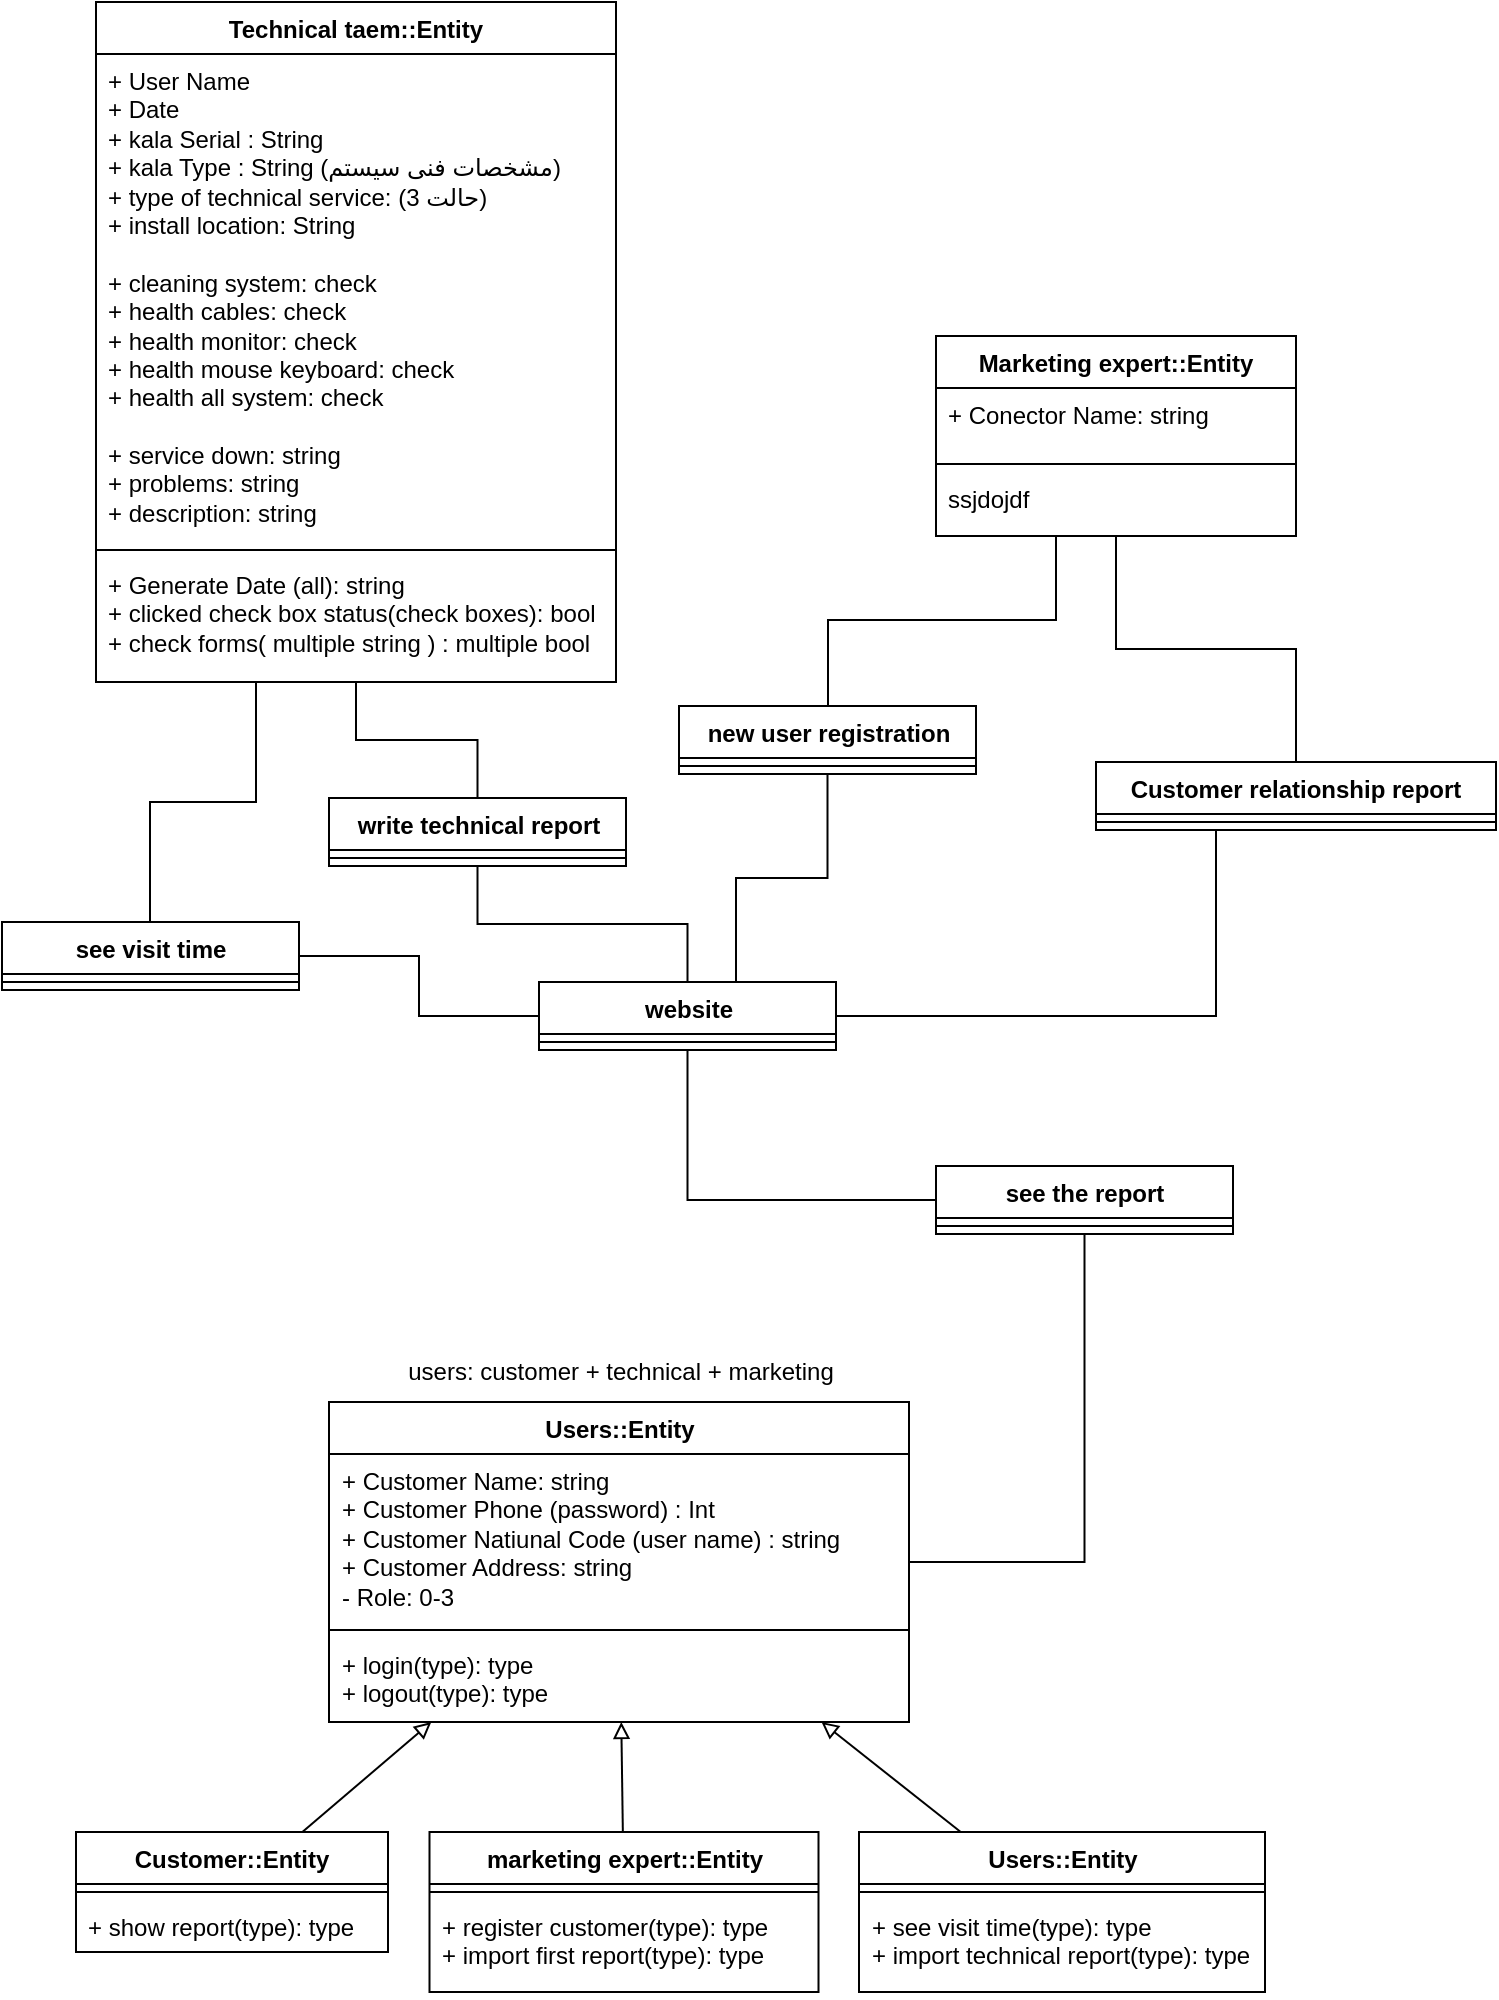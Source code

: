 <mxfile version="24.5.2" type="device">
  <diagram name="Page-1" id="0TwJOmT5Vci2AIZuuSy_">
    <mxGraphModel dx="2442" dy="-924" grid="1" gridSize="10" guides="1" tooltips="1" connect="1" arrows="1" fold="1" page="1" pageScale="1" pageWidth="827" pageHeight="1169" math="0" shadow="0">
      <root>
        <mxCell id="0" />
        <mxCell id="1" parent="0" />
        <mxCell id="QYWx4w3yA3k7yFOMTbwt-451" style="edgeStyle=orthogonalEdgeStyle;rounded=0;orthogonalLoop=1;jettySize=auto;html=1;" parent="1" edge="1">
          <mxGeometry relative="1" as="geometry">
            <mxPoint x="6141" y="2789" as="sourcePoint" />
          </mxGeometry>
        </mxCell>
        <mxCell id="QYWx4w3yA3k7yFOMTbwt-452" style="edgeStyle=orthogonalEdgeStyle;rounded=0;orthogonalLoop=1;jettySize=auto;html=1;" parent="1" edge="1">
          <mxGeometry relative="1" as="geometry">
            <mxPoint x="10638.995" y="4978" as="sourcePoint" />
          </mxGeometry>
        </mxCell>
        <mxCell id="QYWx4w3yA3k7yFOMTbwt-490" value="users: customer + technical + marketing" style="text;html=1;align=center;verticalAlign=middle;resizable=0;points=[];autosize=1;strokeColor=none;fillColor=none;" parent="1" vertex="1">
          <mxGeometry x="241.5" y="3050" width="240" height="30" as="geometry" />
        </mxCell>
        <mxCell id="QYWx4w3yA3k7yFOMTbwt-503" style="rounded=0;orthogonalLoop=1;jettySize=auto;html=1;endArrow=block;endFill=0;" parent="1" source="QYWx4w3yA3k7yFOMTbwt-491" target="QYWx4w3yA3k7yFOMTbwt-515" edge="1">
          <mxGeometry relative="1" as="geometry">
            <mxPoint x="304.897" y="3199" as="targetPoint" />
          </mxGeometry>
        </mxCell>
        <mxCell id="QYWx4w3yA3k7yFOMTbwt-491" value="Customer::Entity" style="swimlane;fontStyle=1;align=center;verticalAlign=top;childLayout=stackLayout;horizontal=1;startSize=26;horizontalStack=0;resizeParent=1;resizeParentMax=0;resizeLast=0;collapsible=1;marginBottom=0;whiteSpace=wrap;html=1;" parent="1" vertex="1">
          <mxGeometry x="90" y="3295" width="156" height="60" as="geometry" />
        </mxCell>
        <mxCell id="QYWx4w3yA3k7yFOMTbwt-493" value="" style="line;strokeWidth=1;fillColor=none;align=left;verticalAlign=middle;spacingTop=-1;spacingLeft=3;spacingRight=3;rotatable=0;labelPosition=right;points=[];portConstraint=eastwest;strokeColor=inherit;" parent="QYWx4w3yA3k7yFOMTbwt-491" vertex="1">
          <mxGeometry y="26" width="156" height="8" as="geometry" />
        </mxCell>
        <mxCell id="QYWx4w3yA3k7yFOMTbwt-494" value="&lt;div&gt;+ show report(type): type&lt;/div&gt;" style="text;strokeColor=none;fillColor=none;align=left;verticalAlign=top;spacingLeft=4;spacingRight=4;overflow=hidden;rotatable=0;points=[[0,0.5],[1,0.5]];portConstraint=eastwest;whiteSpace=wrap;html=1;" parent="QYWx4w3yA3k7yFOMTbwt-491" vertex="1">
          <mxGeometry y="34" width="156" height="26" as="geometry" />
        </mxCell>
        <mxCell id="QYWx4w3yA3k7yFOMTbwt-504" style="rounded=0;orthogonalLoop=1;jettySize=auto;html=1;endArrow=block;endFill=0;" parent="1" source="QYWx4w3yA3k7yFOMTbwt-495" target="QYWx4w3yA3k7yFOMTbwt-515" edge="1">
          <mxGeometry relative="1" as="geometry">
            <mxPoint x="367.487" y="3199" as="targetPoint" />
          </mxGeometry>
        </mxCell>
        <mxCell id="QYWx4w3yA3k7yFOMTbwt-495" value="marketing expert::Entity" style="swimlane;fontStyle=1;align=center;verticalAlign=top;childLayout=stackLayout;horizontal=1;startSize=26;horizontalStack=0;resizeParent=1;resizeParentMax=0;resizeLast=0;collapsible=1;marginBottom=0;whiteSpace=wrap;html=1;" parent="1" vertex="1">
          <mxGeometry x="266.75" y="3295" width="194.5" height="80" as="geometry" />
        </mxCell>
        <mxCell id="QYWx4w3yA3k7yFOMTbwt-497" value="" style="line;strokeWidth=1;fillColor=none;align=left;verticalAlign=middle;spacingTop=-1;spacingLeft=3;spacingRight=3;rotatable=0;labelPosition=right;points=[];portConstraint=eastwest;strokeColor=inherit;" parent="QYWx4w3yA3k7yFOMTbwt-495" vertex="1">
          <mxGeometry y="26" width="194.5" height="8" as="geometry" />
        </mxCell>
        <mxCell id="QYWx4w3yA3k7yFOMTbwt-498" value="&lt;div&gt;+ register customer(type): type&lt;/div&gt;&lt;div&gt;+ import first report(&lt;span style=&quot;background-color: initial;&quot;&gt;type&lt;/span&gt;&lt;span style=&quot;background-color: initial;&quot;&gt;): type&lt;/span&gt;&lt;/div&gt;" style="text;strokeColor=none;fillColor=none;align=left;verticalAlign=top;spacingLeft=4;spacingRight=4;overflow=hidden;rotatable=0;points=[[0,0.5],[1,0.5]];portConstraint=eastwest;whiteSpace=wrap;html=1;" parent="QYWx4w3yA3k7yFOMTbwt-495" vertex="1">
          <mxGeometry y="34" width="194.5" height="46" as="geometry" />
        </mxCell>
        <mxCell id="QYWx4w3yA3k7yFOMTbwt-505" style="rounded=0;orthogonalLoop=1;jettySize=auto;html=1;endArrow=block;endFill=0;" parent="1" source="QYWx4w3yA3k7yFOMTbwt-499" target="QYWx4w3yA3k7yFOMTbwt-515" edge="1">
          <mxGeometry relative="1" as="geometry">
            <mxPoint x="433.749" y="3199" as="targetPoint" />
          </mxGeometry>
        </mxCell>
        <mxCell id="QYWx4w3yA3k7yFOMTbwt-499" value="Users::Entity" style="swimlane;fontStyle=1;align=center;verticalAlign=top;childLayout=stackLayout;horizontal=1;startSize=26;horizontalStack=0;resizeParent=1;resizeParentMax=0;resizeLast=0;collapsible=1;marginBottom=0;whiteSpace=wrap;html=1;" parent="1" vertex="1">
          <mxGeometry x="481.5" y="3295" width="203" height="80" as="geometry" />
        </mxCell>
        <mxCell id="QYWx4w3yA3k7yFOMTbwt-501" value="" style="line;strokeWidth=1;fillColor=none;align=left;verticalAlign=middle;spacingTop=-1;spacingLeft=3;spacingRight=3;rotatable=0;labelPosition=right;points=[];portConstraint=eastwest;strokeColor=inherit;" parent="QYWx4w3yA3k7yFOMTbwt-499" vertex="1">
          <mxGeometry y="26" width="203" height="8" as="geometry" />
        </mxCell>
        <mxCell id="QYWx4w3yA3k7yFOMTbwt-502" value="&lt;div&gt;&lt;span style=&quot;background-color: initial;&quot;&gt;+ see visit time(&lt;/span&gt;&lt;span style=&quot;background-color: initial;&quot;&gt;type&lt;/span&gt;&lt;span style=&quot;background-color: initial;&quot;&gt;): type&lt;/span&gt;&lt;/div&gt;&lt;div&gt;&lt;span style=&quot;background-color: initial;&quot;&gt;+ import technical report(type):&amp;nbsp;&lt;/span&gt;&lt;span style=&quot;background-color: initial;&quot;&gt;type&lt;/span&gt;&lt;/div&gt;" style="text;strokeColor=none;fillColor=none;align=left;verticalAlign=top;spacingLeft=4;spacingRight=4;overflow=hidden;rotatable=0;points=[[0,0.5],[1,0.5]];portConstraint=eastwest;whiteSpace=wrap;html=1;" parent="QYWx4w3yA3k7yFOMTbwt-499" vertex="1">
          <mxGeometry y="34" width="203" height="46" as="geometry" />
        </mxCell>
        <mxCell id="QYWx4w3yA3k7yFOMTbwt-537" style="edgeStyle=orthogonalEdgeStyle;rounded=0;orthogonalLoop=1;jettySize=auto;html=1;endArrow=none;endFill=0;" parent="1" source="QYWx4w3yA3k7yFOMTbwt-506" target="QYWx4w3yA3k7yFOMTbwt-534" edge="1">
          <mxGeometry relative="1" as="geometry" />
        </mxCell>
        <mxCell id="QYWx4w3yA3k7yFOMTbwt-538" style="edgeStyle=orthogonalEdgeStyle;rounded=0;orthogonalLoop=1;jettySize=auto;html=1;endArrow=none;endFill=0;" parent="1" source="QYWx4w3yA3k7yFOMTbwt-506" target="QYWx4w3yA3k7yFOMTbwt-532" edge="1">
          <mxGeometry relative="1" as="geometry">
            <Array as="points">
              <mxPoint x="580" y="2689" />
              <mxPoint x="466" y="2689" />
            </Array>
          </mxGeometry>
        </mxCell>
        <mxCell id="QYWx4w3yA3k7yFOMTbwt-506" value="Marketing expert::Entity" style="swimlane;fontStyle=1;align=center;verticalAlign=top;childLayout=stackLayout;horizontal=1;startSize=26;horizontalStack=0;resizeParent=1;resizeParentMax=0;resizeLast=0;collapsible=1;marginBottom=0;whiteSpace=wrap;html=1;" parent="1" vertex="1">
          <mxGeometry x="520" y="2547" width="180" height="100" as="geometry" />
        </mxCell>
        <mxCell id="QYWx4w3yA3k7yFOMTbwt-507" value="&lt;div&gt;&lt;div&gt;+ Conector Name: string&lt;/div&gt;&lt;/div&gt;&lt;div&gt;&lt;br&gt;&lt;/div&gt;" style="text;strokeColor=none;fillColor=none;align=left;verticalAlign=top;spacingLeft=4;spacingRight=4;overflow=hidden;rotatable=0;points=[[0,0.5],[1,0.5]];portConstraint=eastwest;whiteSpace=wrap;html=1;" parent="QYWx4w3yA3k7yFOMTbwt-506" vertex="1">
          <mxGeometry y="26" width="180" height="34" as="geometry" />
        </mxCell>
        <mxCell id="QYWx4w3yA3k7yFOMTbwt-508" value="" style="line;strokeWidth=1;fillColor=none;align=left;verticalAlign=middle;spacingTop=-1;spacingLeft=3;spacingRight=3;rotatable=0;labelPosition=right;points=[];portConstraint=eastwest;strokeColor=inherit;" parent="QYWx4w3yA3k7yFOMTbwt-506" vertex="1">
          <mxGeometry y="60" width="180" height="8" as="geometry" />
        </mxCell>
        <mxCell id="QYWx4w3yA3k7yFOMTbwt-509" value="ssjdojdf" style="text;strokeColor=none;fillColor=none;align=left;verticalAlign=top;spacingLeft=4;spacingRight=4;overflow=hidden;rotatable=0;points=[[0,0.5],[1,0.5]];portConstraint=eastwest;whiteSpace=wrap;html=1;" parent="QYWx4w3yA3k7yFOMTbwt-506" vertex="1">
          <mxGeometry y="68" width="180" height="32" as="geometry" />
        </mxCell>
        <mxCell id="QYWx4w3yA3k7yFOMTbwt-524" style="edgeStyle=orthogonalEdgeStyle;rounded=0;orthogonalLoop=1;jettySize=auto;html=1;endArrow=none;endFill=0;" parent="1" source="QYWx4w3yA3k7yFOMTbwt-510" target="QYWx4w3yA3k7yFOMTbwt-525" edge="1">
          <mxGeometry relative="1" as="geometry">
            <Array as="points" />
          </mxGeometry>
        </mxCell>
        <mxCell id="QYWx4w3yA3k7yFOMTbwt-530" style="edgeStyle=orthogonalEdgeStyle;rounded=0;orthogonalLoop=1;jettySize=auto;html=1;endArrow=none;endFill=0;" parent="1" source="QYWx4w3yA3k7yFOMTbwt-510" target="QYWx4w3yA3k7yFOMTbwt-528" edge="1">
          <mxGeometry relative="1" as="geometry">
            <Array as="points">
              <mxPoint x="180" y="2780" />
              <mxPoint x="127" y="2780" />
            </Array>
          </mxGeometry>
        </mxCell>
        <mxCell id="QYWx4w3yA3k7yFOMTbwt-510" value="Technical taem::Entity" style="swimlane;fontStyle=1;align=center;verticalAlign=top;childLayout=stackLayout;horizontal=1;startSize=26;horizontalStack=0;resizeParent=1;resizeParentMax=0;resizeLast=0;collapsible=1;marginBottom=0;whiteSpace=wrap;html=1;" parent="1" vertex="1">
          <mxGeometry x="100" y="2380" width="260" height="340" as="geometry" />
        </mxCell>
        <mxCell id="QYWx4w3yA3k7yFOMTbwt-511" value="&lt;div&gt;&lt;div&gt;+ User Name&lt;br&gt;+ Date&lt;br&gt;+ kala Serial : String&lt;/div&gt;&lt;/div&gt;&lt;div&gt;+ kala Type : String (مشخصات فنی سیستم)&lt;/div&gt;&lt;div&gt;+ type of technical service: (3 حالت)&lt;/div&gt;&lt;div&gt;+ install location: String&lt;br&gt;&lt;br&gt;&lt;/div&gt;&lt;div&gt;+ cleaning system: check&lt;br&gt;&lt;/div&gt;&lt;div&gt;+ health cables&lt;span style=&quot;background-color: initial;&quot;&gt;: check&lt;/span&gt;&lt;/div&gt;&lt;div&gt;&lt;span style=&quot;background-color: initial;&quot;&gt;+ health monitor&lt;/span&gt;&lt;span style=&quot;background-color: initial;&quot;&gt;: check&lt;br&gt;+ health mouse keyboard&lt;/span&gt;: check&lt;br&gt;&lt;span style=&quot;background-color: initial;&quot;&gt;+ health all system&lt;/span&gt;: check&lt;span style=&quot;background-color: initial;&quot;&gt;&lt;br&gt;&lt;/span&gt;&lt;/div&gt;&lt;div&gt;&lt;br&gt;&lt;/div&gt;&lt;div&gt;&lt;span style=&quot;background-color: initial;&quot;&gt;+ service down: string&lt;br&gt;+ problems: string&lt;br&gt;+ description: string&lt;br&gt;&lt;/span&gt;&lt;/div&gt;" style="text;strokeColor=none;fillColor=none;align=left;verticalAlign=top;spacingLeft=4;spacingRight=4;overflow=hidden;rotatable=0;points=[[0,0.5],[1,0.5]];portConstraint=eastwest;whiteSpace=wrap;html=1;" parent="QYWx4w3yA3k7yFOMTbwt-510" vertex="1">
          <mxGeometry y="26" width="260" height="244" as="geometry" />
        </mxCell>
        <mxCell id="QYWx4w3yA3k7yFOMTbwt-512" value="" style="line;strokeWidth=1;fillColor=none;align=left;verticalAlign=middle;spacingTop=-1;spacingLeft=3;spacingRight=3;rotatable=0;labelPosition=right;points=[];portConstraint=eastwest;strokeColor=inherit;" parent="QYWx4w3yA3k7yFOMTbwt-510" vertex="1">
          <mxGeometry y="270" width="260" height="8" as="geometry" />
        </mxCell>
        <mxCell id="QYWx4w3yA3k7yFOMTbwt-513" value="+ Generate Date (all): string&lt;div&gt;+ clicked check box status(check boxes): bool&lt;/div&gt;&lt;div&gt;+ check forms( multiple string ) : multiple bool&lt;/div&gt;&lt;div&gt;&lt;br&gt;&lt;/div&gt;&lt;div&gt;&lt;span style=&quot;background-color: initial;&quot;&gt;&lt;br&gt;&lt;/span&gt;&lt;/div&gt;" style="text;strokeColor=none;fillColor=none;align=left;verticalAlign=top;spacingLeft=4;spacingRight=4;overflow=hidden;rotatable=0;points=[[0,0.5],[1,0.5]];portConstraint=eastwest;whiteSpace=wrap;html=1;" parent="QYWx4w3yA3k7yFOMTbwt-510" vertex="1">
          <mxGeometry y="278" width="260" height="62" as="geometry" />
        </mxCell>
        <mxCell id="QYWx4w3yA3k7yFOMTbwt-543" style="edgeStyle=orthogonalEdgeStyle;rounded=0;orthogonalLoop=1;jettySize=auto;html=1;endArrow=none;endFill=0;" parent="1" source="QYWx4w3yA3k7yFOMTbwt-515" target="QYWx4w3yA3k7yFOMTbwt-541" edge="1">
          <mxGeometry relative="1" as="geometry" />
        </mxCell>
        <mxCell id="QYWx4w3yA3k7yFOMTbwt-515" value="Users::Entity" style="swimlane;fontStyle=1;align=center;verticalAlign=top;childLayout=stackLayout;horizontal=1;startSize=26;horizontalStack=0;resizeParent=1;resizeParentMax=0;resizeLast=0;collapsible=1;marginBottom=0;whiteSpace=wrap;html=1;" parent="1" vertex="1">
          <mxGeometry x="216.5" y="3080" width="290" height="160" as="geometry" />
        </mxCell>
        <mxCell id="QYWx4w3yA3k7yFOMTbwt-516" value="&lt;div&gt;&lt;div&gt;&lt;div&gt;&lt;span style=&quot;background-color: initial;&quot;&gt;+ Customer Name: string&lt;/span&gt;&lt;br&gt;&lt;/div&gt;+ Customer Phone (password) : Int&lt;div&gt;+ Customer Natiunal Code (user name) : string&lt;br&gt;+ Customer Address: string&lt;/div&gt;&lt;div&gt;&lt;span style=&quot;background-color: initial;&quot;&gt;- Role: 0-3&lt;/span&gt;&lt;/div&gt;&lt;/div&gt;&lt;/div&gt;" style="text;strokeColor=none;fillColor=none;align=left;verticalAlign=top;spacingLeft=4;spacingRight=4;overflow=hidden;rotatable=0;points=[[0,0.5],[1,0.5]];portConstraint=eastwest;whiteSpace=wrap;html=1;" parent="QYWx4w3yA3k7yFOMTbwt-515" vertex="1">
          <mxGeometry y="26" width="290" height="84" as="geometry" />
        </mxCell>
        <mxCell id="QYWx4w3yA3k7yFOMTbwt-517" value="" style="line;strokeWidth=1;fillColor=none;align=left;verticalAlign=middle;spacingTop=-1;spacingLeft=3;spacingRight=3;rotatable=0;labelPosition=right;points=[];portConstraint=eastwest;strokeColor=inherit;" parent="QYWx4w3yA3k7yFOMTbwt-515" vertex="1">
          <mxGeometry y="110" width="290" height="8" as="geometry" />
        </mxCell>
        <mxCell id="QYWx4w3yA3k7yFOMTbwt-518" value="+ login(type): type&lt;br&gt;+ logout(type): type" style="text;strokeColor=none;fillColor=none;align=left;verticalAlign=top;spacingLeft=4;spacingRight=4;overflow=hidden;rotatable=0;points=[[0,0.5],[1,0.5]];portConstraint=eastwest;whiteSpace=wrap;html=1;" parent="QYWx4w3yA3k7yFOMTbwt-515" vertex="1">
          <mxGeometry y="118" width="290" height="42" as="geometry" />
        </mxCell>
        <mxCell id="QYWx4w3yA3k7yFOMTbwt-519" value="website" style="swimlane;fontStyle=1;align=center;verticalAlign=top;childLayout=stackLayout;horizontal=1;startSize=26;horizontalStack=0;resizeParent=1;resizeParentMax=0;resizeLast=0;collapsible=1;marginBottom=0;whiteSpace=wrap;html=1;" parent="1" vertex="1">
          <mxGeometry x="321.5" y="2870" width="148.5" height="34" as="geometry" />
        </mxCell>
        <mxCell id="QYWx4w3yA3k7yFOMTbwt-521" value="" style="line;strokeWidth=1;fillColor=none;align=left;verticalAlign=middle;spacingTop=-1;spacingLeft=3;spacingRight=3;rotatable=0;labelPosition=right;points=[];portConstraint=eastwest;strokeColor=inherit;" parent="QYWx4w3yA3k7yFOMTbwt-519" vertex="1">
          <mxGeometry y="26" width="148.5" height="8" as="geometry" />
        </mxCell>
        <mxCell id="QYWx4w3yA3k7yFOMTbwt-527" style="edgeStyle=orthogonalEdgeStyle;rounded=0;orthogonalLoop=1;jettySize=auto;html=1;endArrow=none;endFill=0;" parent="1" source="QYWx4w3yA3k7yFOMTbwt-525" target="QYWx4w3yA3k7yFOMTbwt-519" edge="1">
          <mxGeometry relative="1" as="geometry" />
        </mxCell>
        <mxCell id="QYWx4w3yA3k7yFOMTbwt-525" value="write technical report" style="swimlane;fontStyle=1;align=center;verticalAlign=top;childLayout=stackLayout;horizontal=1;startSize=26;horizontalStack=0;resizeParent=1;resizeParentMax=0;resizeLast=0;collapsible=1;marginBottom=0;whiteSpace=wrap;html=1;" parent="1" vertex="1">
          <mxGeometry x="216.5" y="2778" width="148.5" height="34" as="geometry" />
        </mxCell>
        <mxCell id="QYWx4w3yA3k7yFOMTbwt-526" value="" style="line;strokeWidth=1;fillColor=none;align=left;verticalAlign=middle;spacingTop=-1;spacingLeft=3;spacingRight=3;rotatable=0;labelPosition=right;points=[];portConstraint=eastwest;strokeColor=inherit;" parent="QYWx4w3yA3k7yFOMTbwt-525" vertex="1">
          <mxGeometry y="26" width="148.5" height="8" as="geometry" />
        </mxCell>
        <mxCell id="QYWx4w3yA3k7yFOMTbwt-531" style="edgeStyle=orthogonalEdgeStyle;rounded=0;orthogonalLoop=1;jettySize=auto;html=1;endArrow=none;endFill=0;" parent="1" source="QYWx4w3yA3k7yFOMTbwt-528" target="QYWx4w3yA3k7yFOMTbwt-519" edge="1">
          <mxGeometry relative="1" as="geometry" />
        </mxCell>
        <mxCell id="QYWx4w3yA3k7yFOMTbwt-528" value="see visit time" style="swimlane;fontStyle=1;align=center;verticalAlign=top;childLayout=stackLayout;horizontal=1;startSize=26;horizontalStack=0;resizeParent=1;resizeParentMax=0;resizeLast=0;collapsible=1;marginBottom=0;whiteSpace=wrap;html=1;" parent="1" vertex="1">
          <mxGeometry x="53" y="2840" width="148.5" height="34" as="geometry" />
        </mxCell>
        <mxCell id="QYWx4w3yA3k7yFOMTbwt-529" value="" style="line;strokeWidth=1;fillColor=none;align=left;verticalAlign=middle;spacingTop=-1;spacingLeft=3;spacingRight=3;rotatable=0;labelPosition=right;points=[];portConstraint=eastwest;strokeColor=inherit;" parent="QYWx4w3yA3k7yFOMTbwt-528" vertex="1">
          <mxGeometry y="26" width="148.5" height="8" as="geometry" />
        </mxCell>
        <mxCell id="QYWx4w3yA3k7yFOMTbwt-539" style="edgeStyle=orthogonalEdgeStyle;rounded=0;orthogonalLoop=1;jettySize=auto;html=1;endArrow=none;endFill=0;" parent="1" source="QYWx4w3yA3k7yFOMTbwt-532" target="QYWx4w3yA3k7yFOMTbwt-519" edge="1">
          <mxGeometry relative="1" as="geometry">
            <Array as="points">
              <mxPoint x="466" y="2818" />
              <mxPoint x="420" y="2818" />
            </Array>
          </mxGeometry>
        </mxCell>
        <mxCell id="QYWx4w3yA3k7yFOMTbwt-532" value="new user registration" style="swimlane;fontStyle=1;align=center;verticalAlign=top;childLayout=stackLayout;horizontal=1;startSize=26;horizontalStack=0;resizeParent=1;resizeParentMax=0;resizeLast=0;collapsible=1;marginBottom=0;whiteSpace=wrap;html=1;" parent="1" vertex="1">
          <mxGeometry x="391.5" y="2732" width="148.5" height="34" as="geometry" />
        </mxCell>
        <mxCell id="QYWx4w3yA3k7yFOMTbwt-533" value="" style="line;strokeWidth=1;fillColor=none;align=left;verticalAlign=middle;spacingTop=-1;spacingLeft=3;spacingRight=3;rotatable=0;labelPosition=right;points=[];portConstraint=eastwest;strokeColor=inherit;" parent="QYWx4w3yA3k7yFOMTbwt-532" vertex="1">
          <mxGeometry y="26" width="148.5" height="8" as="geometry" />
        </mxCell>
        <mxCell id="QYWx4w3yA3k7yFOMTbwt-540" style="edgeStyle=orthogonalEdgeStyle;rounded=0;orthogonalLoop=1;jettySize=auto;html=1;endArrow=none;endFill=0;" parent="1" source="QYWx4w3yA3k7yFOMTbwt-534" target="QYWx4w3yA3k7yFOMTbwt-519" edge="1">
          <mxGeometry relative="1" as="geometry">
            <Array as="points">
              <mxPoint x="660" y="2887" />
            </Array>
          </mxGeometry>
        </mxCell>
        <mxCell id="QYWx4w3yA3k7yFOMTbwt-534" value="Customer relationship report" style="swimlane;fontStyle=1;align=center;verticalAlign=top;childLayout=stackLayout;horizontal=1;startSize=26;horizontalStack=0;resizeParent=1;resizeParentMax=0;resizeLast=0;collapsible=1;marginBottom=0;whiteSpace=wrap;html=1;" parent="1" vertex="1">
          <mxGeometry x="600" y="2760" width="200" height="34" as="geometry" />
        </mxCell>
        <mxCell id="QYWx4w3yA3k7yFOMTbwt-535" value="" style="line;strokeWidth=1;fillColor=none;align=left;verticalAlign=middle;spacingTop=-1;spacingLeft=3;spacingRight=3;rotatable=0;labelPosition=right;points=[];portConstraint=eastwest;strokeColor=inherit;" parent="QYWx4w3yA3k7yFOMTbwt-534" vertex="1">
          <mxGeometry y="26" width="200" height="8" as="geometry" />
        </mxCell>
        <mxCell id="QYWx4w3yA3k7yFOMTbwt-544" style="edgeStyle=orthogonalEdgeStyle;rounded=0;orthogonalLoop=1;jettySize=auto;html=1;endArrow=none;endFill=0;" parent="1" source="QYWx4w3yA3k7yFOMTbwt-541" target="QYWx4w3yA3k7yFOMTbwt-519" edge="1">
          <mxGeometry relative="1" as="geometry" />
        </mxCell>
        <mxCell id="QYWx4w3yA3k7yFOMTbwt-541" value="see the report" style="swimlane;fontStyle=1;align=center;verticalAlign=top;childLayout=stackLayout;horizontal=1;startSize=26;horizontalStack=0;resizeParent=1;resizeParentMax=0;resizeLast=0;collapsible=1;marginBottom=0;whiteSpace=wrap;html=1;" parent="1" vertex="1">
          <mxGeometry x="520" y="2962" width="148.5" height="34" as="geometry" />
        </mxCell>
        <mxCell id="QYWx4w3yA3k7yFOMTbwt-542" value="" style="line;strokeWidth=1;fillColor=none;align=left;verticalAlign=middle;spacingTop=-1;spacingLeft=3;spacingRight=3;rotatable=0;labelPosition=right;points=[];portConstraint=eastwest;strokeColor=inherit;" parent="QYWx4w3yA3k7yFOMTbwt-541" vertex="1">
          <mxGeometry y="26" width="148.5" height="8" as="geometry" />
        </mxCell>
      </root>
    </mxGraphModel>
  </diagram>
</mxfile>
